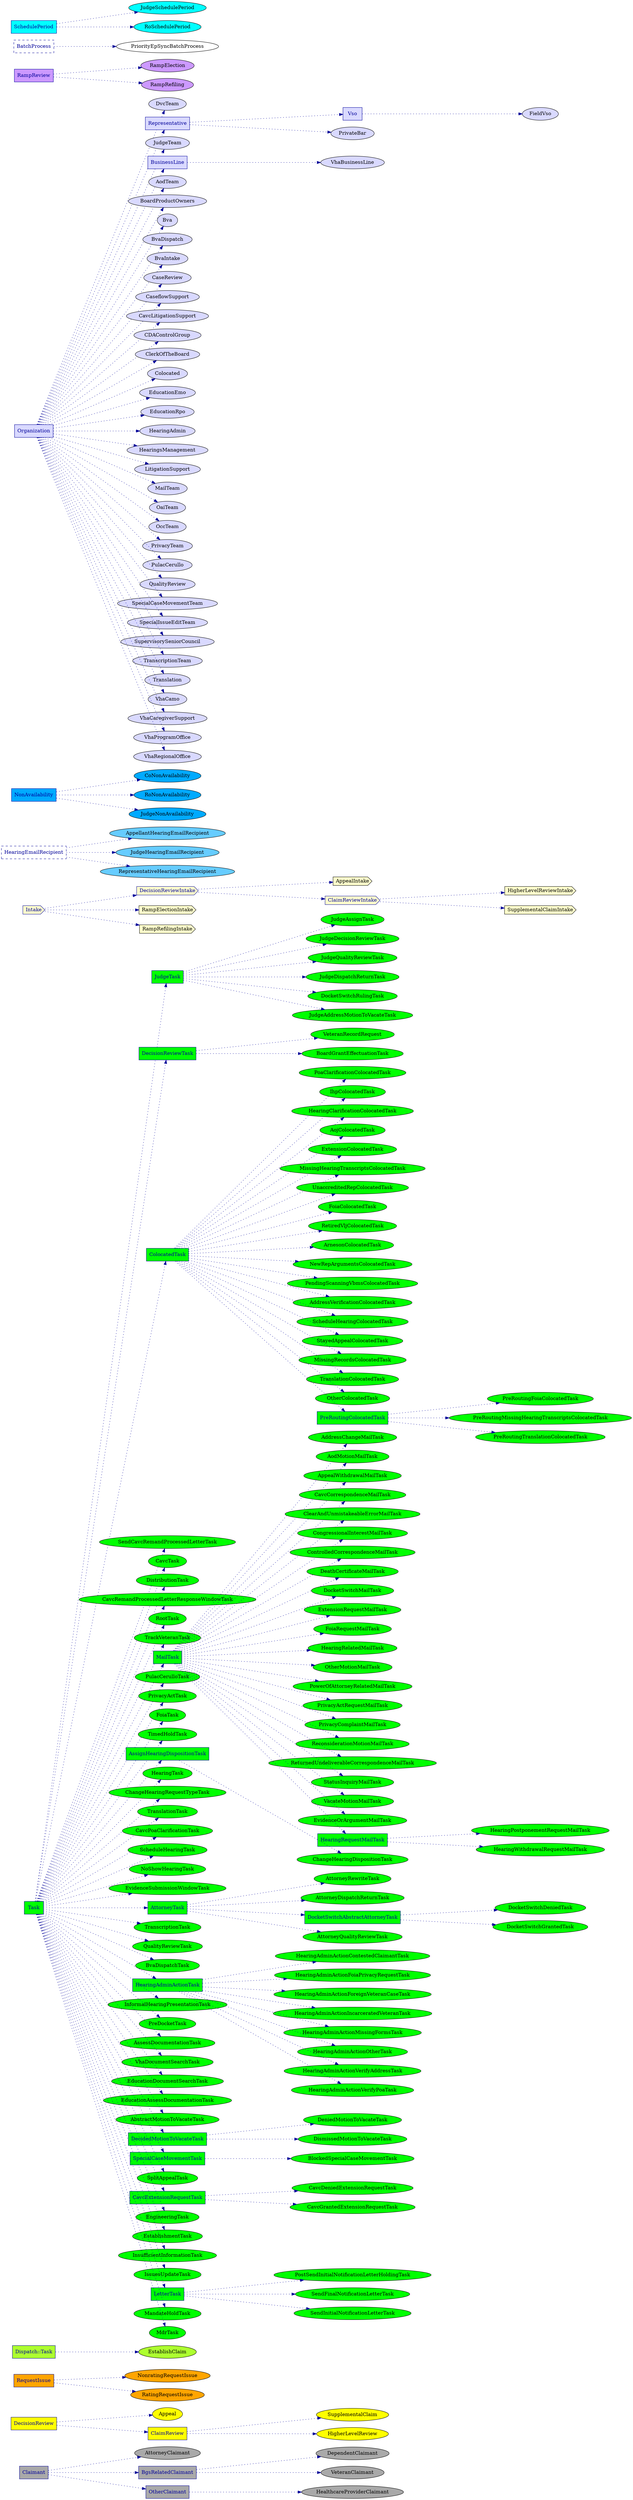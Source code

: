 digraph subclasses {
	graph [bb="0,0,1778.1,7060.5",
		rankdir=LR,
		splines=line
	];
	node [label="\N"];
	Claimant	[color="#000099",
		fillcolor="#a9a9a9",
		fontcolor="#000099",
		label=Claimant,
		shape=record,
		style=filled,
		];
	AttorneyClaimant	[fillcolor="#a9a9a9",
		label=AttorneyClaimant,
		style=filled,
		];
	Claimant -> AttorneyClaimant	[color="#000099",
		style=dotted];
	BgsRelatedClaimant	[color="#000099",
		fillcolor="#a9a9a9",
		fontcolor="#000099",
		label=BgsRelatedClaimant,
		shape=record,
		style=filled,
		];
	Claimant -> BgsRelatedClaimant	[color="#000099",
		style=dotted];
	OtherClaimant	[color="#000099",
		fillcolor="#a9a9a9",
		fontcolor="#000099",
		label=OtherClaimant,
		shape=record,
		style=filled,
		];
	Claimant -> OtherClaimant	[color="#000099",
		style=dotted];
	DependentClaimant	[fillcolor="#a9a9a9",
		label=DependentClaimant,
		style=filled,
		];
	BgsRelatedClaimant -> DependentClaimant	[color="#000099",
		style=dotted];
	VeteranClaimant	[fillcolor="#a9a9a9",
		label=VeteranClaimant,
		style=filled,
		];
	BgsRelatedClaimant -> VeteranClaimant	[color="#000099",
		style=dotted];
	HealthcareProviderClaimant	[fillcolor="#a9a9a9",
		label=HealthcareProviderClaimant,
		style=filled,
		];
	OtherClaimant -> HealthcareProviderClaimant	[color="#000099",
		style=dotted];
	DecisionReview	[color="#000099",
		fillcolor="#ffff00",
		fontcolor="#000099",
		label=DecisionReview,
		shape=record,
		style=filled,
		];
	Appeal	[fillcolor="#ffff00",
		label=Appeal,
		style=filled,
		];
	DecisionReview -> Appeal	[color="#000099",
		style=dotted];
	ClaimReview	[color="#000099",
		fillcolor="#ffff00",
		fontcolor="#000099",
		label=ClaimReview,
		shape=record,
		style=filled,
		];
	DecisionReview -> ClaimReview	[color="#000099",
		style=dotted];
	SupplementalClaim	[fillcolor="#ffff00",
		label=SupplementalClaim,
		style=filled,
		];
	ClaimReview -> SupplementalClaim	[color="#000099",
		style=dotted];
	HigherLevelReview	[fillcolor="#ffff00",
		label=HigherLevelReview,
		style=filled,
		];
	ClaimReview -> HigherLevelReview	[color="#000099",
		style=dotted];
	RequestIssue	[color="#000099",
		fillcolor="#ffa500",
		fontcolor="#000099",
		label=RequestIssue,
		shape=record,
		style=filled,
		];
	NonratingRequestIssue	[fillcolor="#ffa500",
		label=NonratingRequestIssue,
		style=filled,
		];
	RequestIssue -> NonratingRequestIssue	[color="#000099",
		style=dotted];
	RatingRequestIssue	[fillcolor="#ffa500",
		label=RatingRequestIssue,
		style=filled,
		];
	RequestIssue -> RatingRequestIssue	[color="#000099",
		style=dotted];
	"Dispatch::Task"	[color="#000099",
		fillcolor="#adff2f",
		fontcolor="#000099",
		label="Dispatch::Task",
		shape=record,
		style=filled,
		];
	EstablishClaim	[fillcolor="#adff2f",
		label=EstablishClaim,
		style=filled,
		];
	"Dispatch::Task" -> EstablishClaim	[color="#000099",
		style=dotted];
	Task	[color="#000099",
		fillcolor="#00ff00",
		fontcolor="#000099",
		label=Task,
		shape=record,
		style=filled,
		];
	JudgeTask	[color="#000099",
		fillcolor="#00ff00",
		fontcolor="#000099",
		label=JudgeTask,
		shape=record,
		style=filled,
		];
	Task -> JudgeTask	[color="#000099",
		style=dotted];
	DecisionReviewTask	[color="#000099",
		fillcolor="#00ff00",
		fontcolor="#000099",
		label=DecisionReviewTask,
		shape=record,
		style=filled,
		];
	Task -> DecisionReviewTask	[color="#000099",
		style=dotted];
	ColocatedTask	[color="#000099",
		fillcolor="#00ff00",
		fontcolor="#000099",
		label=ColocatedTask,
		shape=record,
		style=filled,
		];
	Task -> ColocatedTask	[color="#000099",
		style=dotted];
	SendCavcRemandProcessedLetterTask	[fillcolor="#00ff00",
		label=SendCavcRemandProcessedLetterTask,
		style=filled,
		];
	Task -> SendCavcRemandProcessedLetterTask	[color="#000099",
		style=dotted];
	CavcTask	[fillcolor="#00ff00",
		label=CavcTask,
		style=filled,
		];
	Task -> CavcTask	[color="#000099",
		style=dotted];
	DistributionTask	[fillcolor="#00ff00",
		label=DistributionTask,
		style=filled,
		];
	Task -> DistributionTask	[color="#000099",
		style=dotted];
	CavcRemandProcessedLetterResponseWindowTask	[fillcolor="#00ff00",
		label=CavcRemandProcessedLetterResponseWindowTask,
		style=filled,
		];
	Task -> CavcRemandProcessedLetterResponseWindowTask	[color="#000099",
		style=dotted];
	RootTask	[fillcolor="#00ff00",
		label=RootTask,
		style=filled,
		];
	Task -> RootTask	[color="#000099",
		style=dotted];
	TrackVeteranTask	[fillcolor="#00ff00",
		label=TrackVeteranTask,
		style=filled,
		];
	Task -> TrackVeteranTask	[color="#000099",
		style=dotted];
	MailTask	[color="#000099",
		fillcolor="#00ff00",
		fontcolor="#000099",
		label=MailTask,
		shape=record,
		style=filled,
		];
	Task -> MailTask	[color="#000099",
		style=dotted];
	PulacCerulloTask	[fillcolor="#00ff00",
		label=PulacCerulloTask,
		style=filled,
		];
	Task -> PulacCerulloTask	[color="#000099",
		style=dotted];
	PrivacyActTask	[fillcolor="#00ff00",
		label=PrivacyActTask,
		style=filled,
		];
	Task -> PrivacyActTask	[color="#000099",
		style=dotted];
	FoiaTask	[fillcolor="#00ff00",
		label=FoiaTask,
		style=filled,
		];
	Task -> FoiaTask	[color="#000099",
		style=dotted];
	TimedHoldTask	[fillcolor="#00ff00",
		label=TimedHoldTask,
		style=filled,
		];
	Task -> TimedHoldTask	[color="#000099",
		style=dotted];
	AssignHearingDispositionTask	[color="#000099",
		fillcolor="#00ff00",
		fontcolor="#000099",
		label=AssignHearingDispositionTask,
		shape=record,
		style=filled,
		];
	Task -> AssignHearingDispositionTask	[color="#000099",
		style=dotted];
	HearingTask	[fillcolor="#00ff00",
		label=HearingTask,
		style=filled,
		];
	Task -> HearingTask	[color="#000099",
		style=dotted];
	ChangeHearingRequestTypeTask	[fillcolor="#00ff00",
		label=ChangeHearingRequestTypeTask,
		style=filled,
		];
	Task -> ChangeHearingRequestTypeTask	[color="#000099",
		style=dotted];
	TranslationTask	[fillcolor="#00ff00",
		label=TranslationTask,
		style=filled,
		];
	Task -> TranslationTask	[color="#000099",
		style=dotted];
	CavcPoaClarificationTask	[fillcolor="#00ff00",
		label=CavcPoaClarificationTask,
		style=filled,
		];
	Task -> CavcPoaClarificationTask	[color="#000099",
		style=dotted];
	ScheduleHearingTask	[fillcolor="#00ff00",
		label=ScheduleHearingTask,
		style=filled,
		];
	Task -> ScheduleHearingTask	[color="#000099",
		style=dotted];
	NoShowHearingTask	[fillcolor="#00ff00",
		label=NoShowHearingTask,
		style=filled,
		];
	Task -> NoShowHearingTask	[color="#000099",
		style=dotted];
	EvidenceSubmissionWindowTask	[fillcolor="#00ff00",
		label=EvidenceSubmissionWindowTask,
		style=filled,
		];
	Task -> EvidenceSubmissionWindowTask	[color="#000099",
		style=dotted];
	AttorneyTask	[color="#000099",
		fillcolor="#00ff00",
		fontcolor="#000099",
		label=AttorneyTask,
		shape=record,
		style=filled,
		];
	Task -> AttorneyTask	[color="#000099",
		style=dotted];
	TranscriptionTask	[fillcolor="#00ff00",
		label=TranscriptionTask,
		style=filled,
		];
	Task -> TranscriptionTask	[color="#000099",
		style=dotted];
	QualityReviewTask	[fillcolor="#00ff00",
		label=QualityReviewTask,
		style=filled,
		];
	Task -> QualityReviewTask	[color="#000099",
		style=dotted];
	BvaDispatchTask	[fillcolor="#00ff00",
		label=BvaDispatchTask,
		style=filled,
		];
	Task -> BvaDispatchTask	[color="#000099",
		style=dotted];
	HearingAdminActionTask	[color="#000099",
		fillcolor="#00ff00",
		fontcolor="#000099",
		label=HearingAdminActionTask,
		shape=record,
		style=filled,
		];
	Task -> HearingAdminActionTask	[color="#000099",
		style=dotted];
	InformalHearingPresentationTask	[fillcolor="#00ff00",
		label=InformalHearingPresentationTask,
		style=filled,
		];
	Task -> InformalHearingPresentationTask	[color="#000099",
		style=dotted];
	PreDocketTask	[fillcolor="#00ff00",
		label=PreDocketTask,
		style=filled,
		];
	Task -> PreDocketTask	[color="#000099",
		style=dotted];
	AssessDocumentationTask	[fillcolor="#00ff00",
		label=AssessDocumentationTask,
		style=filled,
		];
	Task -> AssessDocumentationTask	[color="#000099",
		style=dotted];
	VhaDocumentSearchTask	[fillcolor="#00ff00",
		label=VhaDocumentSearchTask,
		style=filled,
		];
	Task -> VhaDocumentSearchTask	[color="#000099",
		style=dotted];
	EducationDocumentSearchTask	[fillcolor="#00ff00",
		label=EducationDocumentSearchTask,
		style=filled,
		];
	Task -> EducationDocumentSearchTask	[color="#000099",
		style=dotted];
	EducationAssessDocumentationTask	[fillcolor="#00ff00",
		label=EducationAssessDocumentationTask,
		style=filled,
		];
	Task -> EducationAssessDocumentationTask	[color="#000099",
		style=dotted];
	AbstractMotionToVacateTask	[fillcolor="#00ff00",
		label=AbstractMotionToVacateTask,
		style=filled,
		];
	Task -> AbstractMotionToVacateTask	[color="#000099",
		style=dotted];
	DecidedMotionToVacateTask	[color="#000099",
		fillcolor="#00ff00",
		fontcolor="#000099",
		label=DecidedMotionToVacateTask,
		shape=record,
		style=filled,
		];
	Task -> DecidedMotionToVacateTask	[color="#000099",
		style=dotted];
	SpecialCaseMovementTask	[color="#000099",
		fillcolor="#00ff00",
		fontcolor="#000099",
		label=SpecialCaseMovementTask,
		shape=record,
		style=filled,
		];
	Task -> SpecialCaseMovementTask	[color="#000099",
		style=dotted];
	SplitAppealTask	[fillcolor="#00ff00",
		label=SplitAppealTask,
		style=filled,
		];
	Task -> SplitAppealTask	[color="#000099",
		style=dotted];
	CavcExtensionRequestTask	[color="#000099",
		fillcolor="#00ff00",
		fontcolor="#000099",
		label=CavcExtensionRequestTask,
		shape=record,
		style=filled,
		];
	Task -> CavcExtensionRequestTask	[color="#000099",
		style=dotted];
	EngineeringTask	[fillcolor="#00ff00",
		label=EngineeringTask,
		style=filled,
		];
	Task -> EngineeringTask	[color="#000099",
		style=dotted];
	EstablishmentTask	[fillcolor="#00ff00",
		label=EstablishmentTask,
		style=filled,
		];
	Task -> EstablishmentTask	[color="#000099",
		style=dotted];
	InsufficientInformationTask	[fillcolor="#00ff00",
		label=InsufficientInformationTask,
		style=filled,
		];
	Task -> InsufficientInformationTask	[color="#000099",
		style=dotted];
	IssuesUpdateTask	[fillcolor="#00ff00",
		label=IssuesUpdateTask,
		style=filled,
		];
	Task -> IssuesUpdateTask	[color="#000099",
		style=dotted];
	LetterTask	[color="#000099",
		fillcolor="#00ff00",
		fontcolor="#000099",
		label=LetterTask,
		shape=record,
		style=filled,
		];
	Task -> LetterTask	[color="#000099",
		style=dotted];
	MandateHoldTask	[fillcolor="#00ff00",
		label=MandateHoldTask,
		style=filled,
		];
	Task -> MandateHoldTask	[color="#000099",
		style=dotted];
	MdrTask	[fillcolor="#00ff00",
		label=MdrTask,
		style=filled,
		];
	Task -> MdrTask	[color="#000099",
		style=dotted];
	JudgeAssignTask	[fillcolor="#00ff00",
		label=JudgeAssignTask,
		style=filled,
		];
	JudgeTask -> JudgeAssignTask	[color="#000099",
		style=dotted];
	JudgeDecisionReviewTask	[fillcolor="#00ff00",
		label=JudgeDecisionReviewTask,
		style=filled,
		];
	JudgeTask -> JudgeDecisionReviewTask	[color="#000099",
		style=dotted];
	JudgeQualityReviewTask	[fillcolor="#00ff00",
		label=JudgeQualityReviewTask,
		style=filled,
		];
	JudgeTask -> JudgeQualityReviewTask	[color="#000099",
		style=dotted];
	JudgeDispatchReturnTask	[fillcolor="#00ff00",
		label=JudgeDispatchReturnTask,
		style=filled,
		];
	JudgeTask -> JudgeDispatchReturnTask	[color="#000099",
		style=dotted];
	DocketSwitchRulingTask	[fillcolor="#00ff00",
		label=DocketSwitchRulingTask,
		style=filled,
		];
	JudgeTask -> DocketSwitchRulingTask	[color="#000099",
		style=dotted];
	JudgeAddressMotionToVacateTask	[fillcolor="#00ff00",
		label=JudgeAddressMotionToVacateTask,
		style=filled,
		];
	JudgeTask -> JudgeAddressMotionToVacateTask	[color="#000099",
		style=dotted];
	VeteranRecordRequest	[fillcolor="#00ff00",
		label=VeteranRecordRequest,
		style=filled,
		];
	DecisionReviewTask -> VeteranRecordRequest	[color="#000099",
		style=dotted];
	BoardGrantEffectuationTask	[fillcolor="#00ff00",
		label=BoardGrantEffectuationTask,
		style=filled,
		];
	DecisionReviewTask -> BoardGrantEffectuationTask	[color="#000099",
		style=dotted];
	PoaClarificationColocatedTask	[fillcolor="#00ff00",
		label=PoaClarificationColocatedTask,
		style=filled,
		];
	ColocatedTask -> PoaClarificationColocatedTask	[color="#000099",
		style=dotted];
	IhpColocatedTask	[fillcolor="#00ff00",
		label=IhpColocatedTask,
		style=filled,
		];
	ColocatedTask -> IhpColocatedTask	[color="#000099",
		style=dotted];
	HearingClarificationColocatedTask	[fillcolor="#00ff00",
		label=HearingClarificationColocatedTask,
		style=filled,
		];
	ColocatedTask -> HearingClarificationColocatedTask	[color="#000099",
		style=dotted];
	AojColocatedTask	[fillcolor="#00ff00",
		label=AojColocatedTask,
		style=filled,
		];
	ColocatedTask -> AojColocatedTask	[color="#000099",
		style=dotted];
	ExtensionColocatedTask	[fillcolor="#00ff00",
		label=ExtensionColocatedTask,
		style=filled,
		];
	ColocatedTask -> ExtensionColocatedTask	[color="#000099",
		style=dotted];
	MissingHearingTranscriptsColocatedTask	[fillcolor="#00ff00",
		label=MissingHearingTranscriptsColocatedTask,
		style=filled,
		];
	ColocatedTask -> MissingHearingTranscriptsColocatedTask	[color="#000099",
		style=dotted];
	UnaccreditedRepColocatedTask	[fillcolor="#00ff00",
		label=UnaccreditedRepColocatedTask,
		style=filled,
		];
	ColocatedTask -> UnaccreditedRepColocatedTask	[color="#000099",
		style=dotted];
	FoiaColocatedTask	[fillcolor="#00ff00",
		label=FoiaColocatedTask,
		style=filled,
		];
	ColocatedTask -> FoiaColocatedTask	[color="#000099",
		style=dotted];
	RetiredVljColocatedTask	[fillcolor="#00ff00",
		label=RetiredVljColocatedTask,
		style=filled,
		];
	ColocatedTask -> RetiredVljColocatedTask	[color="#000099",
		style=dotted];
	ArnesonColocatedTask	[fillcolor="#00ff00",
		label=ArnesonColocatedTask,
		style=filled,
		];
	ColocatedTask -> ArnesonColocatedTask	[color="#000099",
		style=dotted];
	NewRepArgumentsColocatedTask	[fillcolor="#00ff00",
		label=NewRepArgumentsColocatedTask,
		style=filled,
		];
	ColocatedTask -> NewRepArgumentsColocatedTask	[color="#000099",
		style=dotted];
	PendingScanningVbmsColocatedTask	[fillcolor="#00ff00",
		label=PendingScanningVbmsColocatedTask,
		style=filled,
		];
	ColocatedTask -> PendingScanningVbmsColocatedTask	[color="#000099",
		style=dotted];
	AddressVerificationColocatedTask	[fillcolor="#00ff00",
		label=AddressVerificationColocatedTask,
		style=filled,
		];
	ColocatedTask -> AddressVerificationColocatedTask	[color="#000099",
		style=dotted];
	ScheduleHearingColocatedTask	[fillcolor="#00ff00",
		label=ScheduleHearingColocatedTask,
		style=filled,
		];
	ColocatedTask -> ScheduleHearingColocatedTask	[color="#000099",
		style=dotted];
	StayedAppealColocatedTask	[fillcolor="#00ff00",
		label=StayedAppealColocatedTask,
		style=filled,
		];
	ColocatedTask -> StayedAppealColocatedTask	[color="#000099",
		style=dotted];
	MissingRecordsColocatedTask	[fillcolor="#00ff00",
		label=MissingRecordsColocatedTask,
		style=filled,
		];
	ColocatedTask -> MissingRecordsColocatedTask	[color="#000099",
		style=dotted];
	TranslationColocatedTask	[fillcolor="#00ff00",
		label=TranslationColocatedTask,
		style=filled,
		];
	ColocatedTask -> TranslationColocatedTask	[color="#000099",
		style=dotted];
	OtherColocatedTask	[fillcolor="#00ff00",
		label=OtherColocatedTask,
		style=filled,
		];
	ColocatedTask -> OtherColocatedTask	[color="#000099",
		style=dotted];
	PreRoutingColocatedTask	[color="#000099",
		fillcolor="#00ff00",
		fontcolor="#000099",
		label=PreRoutingColocatedTask,
		shape=record,
		style=filled,
		];
	ColocatedTask -> PreRoutingColocatedTask	[color="#000099",
		style=dotted];
	AddressChangeMailTask	[fillcolor="#00ff00",
		label=AddressChangeMailTask,
		style=filled,
		];
	MailTask -> AddressChangeMailTask	[color="#000099",
		style=dotted];
	AodMotionMailTask	[fillcolor="#00ff00",
		label=AodMotionMailTask,
		style=filled,
		];
	MailTask -> AodMotionMailTask	[color="#000099",
		style=dotted];
	AppealWithdrawalMailTask	[fillcolor="#00ff00",
		label=AppealWithdrawalMailTask,
		style=filled,
		];
	MailTask -> AppealWithdrawalMailTask	[color="#000099",
		style=dotted];
	CavcCorrespondenceMailTask	[fillcolor="#00ff00",
		label=CavcCorrespondenceMailTask,
		style=filled,
		];
	MailTask -> CavcCorrespondenceMailTask	[color="#000099",
		style=dotted];
	ClearAndUnmistakeableErrorMailTask	[fillcolor="#00ff00",
		label=ClearAndUnmistakeableErrorMailTask,
		style=filled,
		];
	MailTask -> ClearAndUnmistakeableErrorMailTask	[color="#000099",
		style=dotted];
	CongressionalInterestMailTask	[fillcolor="#00ff00",
		label=CongressionalInterestMailTask,
		style=filled,
		];
	MailTask -> CongressionalInterestMailTask	[color="#000099",
		style=dotted];
	ControlledCorrespondenceMailTask	[fillcolor="#00ff00",
		label=ControlledCorrespondenceMailTask,
		style=filled,
		];
	MailTask -> ControlledCorrespondenceMailTask	[color="#000099",
		style=dotted];
	DeathCertificateMailTask	[fillcolor="#00ff00",
		label=DeathCertificateMailTask,
		style=filled,
		];
	MailTask -> DeathCertificateMailTask	[color="#000099",
		style=dotted];
	DocketSwitchMailTask	[fillcolor="#00ff00",
		label=DocketSwitchMailTask,
		style=filled,
		];
	MailTask -> DocketSwitchMailTask	[color="#000099",
		style=dotted];
	ExtensionRequestMailTask	[fillcolor="#00ff00",
		label=ExtensionRequestMailTask,
		style=filled,
		];
	MailTask -> ExtensionRequestMailTask	[color="#000099",
		style=dotted];
	FoiaRequestMailTask	[fillcolor="#00ff00",
		label=FoiaRequestMailTask,
		style=filled,
		];
	MailTask -> FoiaRequestMailTask	[color="#000099",
		style=dotted];
	HearingRelatedMailTask	[fillcolor="#00ff00",
		label=HearingRelatedMailTask,
		style=filled,
		];
	MailTask -> HearingRelatedMailTask	[color="#000099",
		style=dotted];
	OtherMotionMailTask	[fillcolor="#00ff00",
		label=OtherMotionMailTask,
		style=filled,
		];
	MailTask -> OtherMotionMailTask	[color="#000099",
		style=dotted];
	PowerOfAttorneyRelatedMailTask	[fillcolor="#00ff00",
		label=PowerOfAttorneyRelatedMailTask,
		style=filled,
		];
	MailTask -> PowerOfAttorneyRelatedMailTask	[color="#000099",
		style=dotted];
	PrivacyActRequestMailTask	[fillcolor="#00ff00",
		label=PrivacyActRequestMailTask,
		style=filled,
		];
	MailTask -> PrivacyActRequestMailTask	[color="#000099",
		style=dotted];
	PrivacyComplaintMailTask	[fillcolor="#00ff00",
		label=PrivacyComplaintMailTask,
		style=filled,
		];
	MailTask -> PrivacyComplaintMailTask	[color="#000099",
		style=dotted];
	ReconsiderationMotionMailTask	[fillcolor="#00ff00",
		label=ReconsiderationMotionMailTask,
		style=filled,
		];
	MailTask -> ReconsiderationMotionMailTask	[color="#000099",
		style=dotted];
	ReturnedUndeliverableCorrespondenceMailTask	[fillcolor="#00ff00",
		label=ReturnedUndeliverableCorrespondenceMailTask,
		style=filled,
		];
	MailTask -> ReturnedUndeliverableCorrespondenceMailTask	[color="#000099",
		style=dotted];
	StatusInquiryMailTask	[fillcolor="#00ff00",
		label=StatusInquiryMailTask,
		style=filled,
		];
	MailTask -> StatusInquiryMailTask	[color="#000099",
		style=dotted];
	VacateMotionMailTask	[fillcolor="#00ff00",
		label=VacateMotionMailTask,
		style=filled,
		];
	MailTask -> VacateMotionMailTask	[color="#000099",
		style=dotted];
	EvidenceOrArgumentMailTask	[fillcolor="#00ff00",
		label=EvidenceOrArgumentMailTask,
		style=filled,
		];
	MailTask -> EvidenceOrArgumentMailTask	[color="#000099",
		style=dotted];
	HearingRequestMailTask	[color="#000099",
		fillcolor="#00ff00",
		fontcolor="#000099",
		label=HearingRequestMailTask,
		shape=record,
		style=filled,
		];
	MailTask -> HearingRequestMailTask	[color="#000099",
		style=dotted];
	ChangeHearingDispositionTask	[fillcolor="#00ff00",
		label=ChangeHearingDispositionTask,
		style=filled,
		];
	AssignHearingDispositionTask -> ChangeHearingDispositionTask	[color="#000099",
		style=dotted];
	AttorneyRewriteTask	[fillcolor="#00ff00",
		label=AttorneyRewriteTask,
		style=filled,
		];
	AttorneyTask -> AttorneyRewriteTask	[color="#000099",
		style=dotted];
	AttorneyDispatchReturnTask	[fillcolor="#00ff00",
		label=AttorneyDispatchReturnTask,
		style=filled,
		];
	AttorneyTask -> AttorneyDispatchReturnTask	[color="#000099",
		style=dotted];
	DocketSwitchAbstractAttorneyTask	[color="#000099",
		fillcolor="#00ff00",
		fontcolor="#000099",
		label=DocketSwitchAbstractAttorneyTask,
		shape=record,
		style=filled,
		];
	AttorneyTask -> DocketSwitchAbstractAttorneyTask	[color="#000099",
		style=dotted];
	AttorneyQualityReviewTask	[fillcolor="#00ff00",
		label=AttorneyQualityReviewTask,
		style=filled,
		];
	AttorneyTask -> AttorneyQualityReviewTask	[color="#000099",
		style=dotted];
	HearingAdminActionContestedClaimantTask	[fillcolor="#00ff00",
		label=HearingAdminActionContestedClaimantTask,
		style=filled,
		];
	HearingAdminActionTask -> HearingAdminActionContestedClaimantTask	[color="#000099",
		style=dotted];
	HearingAdminActionFoiaPrivacyRequestTask	[fillcolor="#00ff00",
		label=HearingAdminActionFoiaPrivacyRequestTask,
		style=filled,
		];
	HearingAdminActionTask -> HearingAdminActionFoiaPrivacyRequestTask	[color="#000099",
		style=dotted];
	HearingAdminActionForeignVeteranCaseTask	[fillcolor="#00ff00",
		label=HearingAdminActionForeignVeteranCaseTask,
		style=filled,
		];
	HearingAdminActionTask -> HearingAdminActionForeignVeteranCaseTask	[color="#000099",
		style=dotted];
	HearingAdminActionIncarceratedVeteranTask	[fillcolor="#00ff00",
		label=HearingAdminActionIncarceratedVeteranTask,
		style=filled,
		];
	HearingAdminActionTask -> HearingAdminActionIncarceratedVeteranTask	[color="#000099",
		style=dotted];
	HearingAdminActionMissingFormsTask	[fillcolor="#00ff00",
		label=HearingAdminActionMissingFormsTask,
		style=filled,
		];
	HearingAdminActionTask -> HearingAdminActionMissingFormsTask	[color="#000099",
		style=dotted];
	HearingAdminActionOtherTask	[fillcolor="#00ff00",
		label=HearingAdminActionOtherTask,
		style=filled,
		];
	HearingAdminActionTask -> HearingAdminActionOtherTask	[color="#000099",
		style=dotted];
	HearingAdminActionVerifyAddressTask	[fillcolor="#00ff00",
		label=HearingAdminActionVerifyAddressTask,
		style=filled,
		];
	HearingAdminActionTask -> HearingAdminActionVerifyAddressTask	[color="#000099",
		style=dotted];
	HearingAdminActionVerifyPoaTask	[fillcolor="#00ff00",
		label=HearingAdminActionVerifyPoaTask,
		style=filled,
		];
	HearingAdminActionTask -> HearingAdminActionVerifyPoaTask	[color="#000099",
		style=dotted];
	DeniedMotionToVacateTask	[fillcolor="#00ff00",
		label=DeniedMotionToVacateTask,
		style=filled,
		];
	DecidedMotionToVacateTask -> DeniedMotionToVacateTask	[color="#000099",
		style=dotted];
	DismissedMotionToVacateTask	[fillcolor="#00ff00",
		label=DismissedMotionToVacateTask,
		style=filled,
		];
	DecidedMotionToVacateTask -> DismissedMotionToVacateTask	[color="#000099",
		style=dotted];
	BlockedSpecialCaseMovementTask	[fillcolor="#00ff00",
		label=BlockedSpecialCaseMovementTask,
		style=filled,
		];
	SpecialCaseMovementTask -> BlockedSpecialCaseMovementTask	[color="#000099",
		style=dotted];
	CavcDeniedExtensionRequestTask	[fillcolor="#00ff00",
		label=CavcDeniedExtensionRequestTask,
		style=filled,
		];
	CavcExtensionRequestTask -> CavcDeniedExtensionRequestTask	[color="#000099",
		style=dotted];
	CavcGrantedExtensionRequestTask	[fillcolor="#00ff00",
		label=CavcGrantedExtensionRequestTask,
		style=filled,
		];
	CavcExtensionRequestTask -> CavcGrantedExtensionRequestTask	[color="#000099",
		style=dotted];
	PostSendInitialNotificationLetterHoldingTask	[fillcolor="#00ff00",
		label=PostSendInitialNotificationLetterHoldingTask,
		style=filled,
		];
	LetterTask -> PostSendInitialNotificationLetterHoldingTask	[color="#000099",
		style=dotted];
	SendFinalNotificationLetterTask	[fillcolor="#00ff00",
		label=SendFinalNotificationLetterTask,
		style=filled,
		];
	LetterTask -> SendFinalNotificationLetterTask	[color="#000099",
		style=dotted];
	SendInitialNotificationLetterTask	[fillcolor="#00ff00",
		label=SendInitialNotificationLetterTask,
		style=filled,
		];
	LetterTask -> SendInitialNotificationLetterTask	[color="#000099",
		style=dotted];
	Intake	[color="#000099",
		fillcolor="#ffffcc",
		fontcolor="#000099",
		label=Intake,
		shape=cds,
		style=filled,
		];
	DecisionReviewIntake	[color="#000099",
		fillcolor="#ffffcc",
		fontcolor="#000099",
		label=DecisionReviewIntake,
		shape=cds,
		style=filled,
		];
	Intake -> DecisionReviewIntake	[color="#000099",
		style=dotted];
	RampElectionIntake	[fillcolor="#ffffcc",
		label=RampElectionIntake,
		shape=cds,
		style=filled,
		];
	Intake -> RampElectionIntake	[color="#000099",
		style=dotted];
	RampRefilingIntake	[fillcolor="#ffffcc",
		label=RampRefilingIntake,
		shape=cds,
		style=filled,
		];
	Intake -> RampRefilingIntake	[color="#000099",
		style=dotted];
	AppealIntake	[fillcolor="#ffffcc",
		label=AppealIntake,
		shape=cds,
		style=filled,
		];
	DecisionReviewIntake -> AppealIntake	[color="#000099",
		style=dotted];
	ClaimReviewIntake	[color="#000099",
		fillcolor="#ffffcc",
		fontcolor="#000099",
		label=ClaimReviewIntake,
		shape=cds,
		style=filled,
		];
	DecisionReviewIntake -> ClaimReviewIntake	[color="#000099",
		style=dotted];
	HearingEmailRecipient	[color="#000099",
		fillcolor="#66ccff",
		fontcolor="#000099",
		label=HearingEmailRecipient,
		shape=record,
		style=dashed,
		];
	AppellantHearingEmailRecipient	[fillcolor="#66ccff",
		label=AppellantHearingEmailRecipient,
		style=filled,
		];
	HearingEmailRecipient -> AppellantHearingEmailRecipient	[color="#000099",
		style=dotted];
	JudgeHearingEmailRecipient	[fillcolor="#66ccff",
		label=JudgeHearingEmailRecipient,
		style=filled,
		];
	HearingEmailRecipient -> JudgeHearingEmailRecipient	[color="#000099",
		style=dotted];
	RepresentativeHearingEmailRecipient	[fillcolor="#66ccff",
		label=RepresentativeHearingEmailRecipient,
		style=filled,
		];
	HearingEmailRecipient -> RepresentativeHearingEmailRecipient	[color="#000099",
		style=dotted];
	NonAvailability	[color="#000099",
		fillcolor="#00aaff",
		fontcolor="#000099",
		label=NonAvailability,
		shape=record,
		style=filled,
		];
	CoNonAvailability	[fillcolor="#00aaff",
		label=CoNonAvailability,
		style=filled,
		];
	NonAvailability -> CoNonAvailability	[color="#000099",
		style=dotted];
	RoNonAvailability	[fillcolor="#00aaff",
		label=RoNonAvailability,
		style=filled,
		];
	NonAvailability -> RoNonAvailability	[color="#000099",
		style=dotted];
	JudgeNonAvailability	[fillcolor="#00aaff",
		label=JudgeNonAvailability,
		style=filled,
		];
	NonAvailability -> JudgeNonAvailability	[color="#000099",
		style=dotted];
	Organization	[color="#000099",
		fillcolor="#d9d9ff",
		fontcolor="#000099",
		label=Organization,
		shape=record,
		style=filled,
		];
	DvcTeam	[fillcolor="#d9d9ff",
		label=DvcTeam,
		style=filled,
		];
	Organization -> DvcTeam	[color="#000099",
		style=dotted];
	Representative	[color="#000099",
		fillcolor="#d9d9ff",
		fontcolor="#000099",
		label=Representative,
		shape=record,
		style=filled,
		];
	Organization -> Representative	[color="#000099",
		style=dotted];
	JudgeTeam	[fillcolor="#d9d9ff",
		label=JudgeTeam,
		style=filled,
		];
	Organization -> JudgeTeam	[color="#000099",
		style=dotted];
	BusinessLine	[color="#000099",
		fillcolor="#d9d9ff",
		fontcolor="#000099",
		label=BusinessLine,
		shape=record,
		style=filled,
		];
	Organization -> BusinessLine	[color="#000099",
		style=dotted];
	AodTeam	[fillcolor="#d9d9ff",
		label=AodTeam,
		style=filled,
		];
	Organization -> AodTeam	[color="#000099",
		style=dotted];
	BoardProductOwners	[fillcolor="#d9d9ff",
		label=BoardProductOwners,
		style=filled,
		];
	Organization -> BoardProductOwners	[color="#000099",
		style=dotted];
	Bva	[fillcolor="#d9d9ff",
		label=Bva,
		style=filled,
		];
	Organization -> Bva	[color="#000099",
		style=dotted];
	BvaDispatch	[fillcolor="#d9d9ff",
		label=BvaDispatch,
		style=filled,
		];
	Organization -> BvaDispatch	[color="#000099",
		style=dotted];
	BvaIntake	[fillcolor="#d9d9ff",
		label=BvaIntake,
		style=filled,
		];
	Organization -> BvaIntake	[color="#000099",
		style=dotted];
	CaseReview	[fillcolor="#d9d9ff",
		label=CaseReview,
		style=filled,
		];
	Organization -> CaseReview	[color="#000099",
		style=dotted];
	CaseflowSupport	[fillcolor="#d9d9ff",
		label=CaseflowSupport,
		style=filled,
		];
	Organization -> CaseflowSupport	[color="#000099",
		style=dotted];
	CavcLitigationSupport	[fillcolor="#d9d9ff",
		label=CavcLitigationSupport,
		style=filled,
		];
	Organization -> CavcLitigationSupport	[color="#000099",
		style=dotted];
	CDAControlGroup	[fillcolor="#d9d9ff",
		label=CDAControlGroup,
		style=filled,
		];
	Organization -> CDAControlGroup	[color="#000099",
		style=dotted];
	ClerkOfTheBoard	[fillcolor="#d9d9ff",
		label=ClerkOfTheBoard,
		style=filled,
		];
	Organization -> ClerkOfTheBoard	[color="#000099",
		style=dotted];
	Colocated	[fillcolor="#d9d9ff",
		label=Colocated,
		style=filled,
		];
	Organization -> Colocated	[color="#000099",
		style=dotted];
	EducationEmo	[fillcolor="#d9d9ff",
		label=EducationEmo,
		style=filled,
		];
	Organization -> EducationEmo	[color="#000099",
		style=dotted];
	EducationRpo	[fillcolor="#d9d9ff",
		label=EducationRpo,
		style=filled,
		];
	Organization -> EducationRpo	[color="#000099",
		style=dotted];
	HearingAdmin	[fillcolor="#d9d9ff",
		label=HearingAdmin,
		style=filled,
		];
	Organization -> HearingAdmin	[color="#000099",
		style=dotted];
	HearingsManagement	[fillcolor="#d9d9ff",
		label=HearingsManagement,
		style=filled,
		];
	Organization -> HearingsManagement	[color="#000099",
		style=dotted];
	LitigationSupport	[fillcolor="#d9d9ff",
		label=LitigationSupport,
		style=filled,
		];
	Organization -> LitigationSupport	[color="#000099",
		style=dotted];
	MailTeam	[fillcolor="#d9d9ff",
		label=MailTeam,
		style=filled,
		];
	Organization -> MailTeam	[color="#000099",
		style=dotted];
	OaiTeam	[fillcolor="#d9d9ff",
		label=OaiTeam,
		style=filled,
		];
	Organization -> OaiTeam	[color="#000099",
		style=dotted];
	OccTeam	[fillcolor="#d9d9ff",
		label=OccTeam,
		style=filled,
		];
	Organization -> OccTeam	[color="#000099",
		style=dotted];
	PrivacyTeam	[fillcolor="#d9d9ff",
		label=PrivacyTeam,
		style=filled,
		];
	Organization -> PrivacyTeam	[color="#000099",
		style=dotted];
	PulacCerullo	[fillcolor="#d9d9ff",
		label=PulacCerullo,
		style=filled,
		];
	Organization -> PulacCerullo	[color="#000099",
		style=dotted];
	QualityReview	[fillcolor="#d9d9ff",
		label=QualityReview,
		style=filled,
		];
	Organization -> QualityReview	[color="#000099",
		style=dotted];
	SpecialCaseMovementTeam	[fillcolor="#d9d9ff",
		label=SpecialCaseMovementTeam,
		style=filled,
		];
	Organization -> SpecialCaseMovementTeam	[color="#000099",
		style=dotted];
	SpecialIssueEditTeam	[fillcolor="#d9d9ff",
		label=SpecialIssueEditTeam,
		style=filled,
		];
	Organization -> SpecialIssueEditTeam	[color="#000099",
		style=dotted];
	SupervisorySeniorCouncil	[fillcolor="#d9d9ff",
		label=SupervisorySeniorCouncil,
		style=filled,
		];
	Organization -> SupervisorySeniorCouncil	[color="#000099",
		style=dotted];
	TranscriptionTeam	[fillcolor="#d9d9ff",
		label=TranscriptionTeam,
		style=filled,
		];
	Organization -> TranscriptionTeam	[color="#000099",
		style=dotted];
	Translation	[fillcolor="#d9d9ff",
		label=Translation,
		style=filled,
		];
	Organization -> Translation	[color="#000099",
		style=dotted];
	VhaCamo	[fillcolor="#d9d9ff",
		label=VhaCamo,
		style=filled,
		];
	Organization -> VhaCamo	[color="#000099",
		style=dotted];
	VhaCaregiverSupport	[fillcolor="#d9d9ff",
		label=VhaCaregiverSupport,
		style=filled,
		];
	Organization -> VhaCaregiverSupport	[color="#000099",
		style=dotted];
	VhaProgramOffice	[fillcolor="#d9d9ff",
		label=VhaProgramOffice,
		style=filled,
		];
	Organization -> VhaProgramOffice	[color="#000099",
		style=dotted];
	VhaRegionalOffice	[fillcolor="#d9d9ff",
		label=VhaRegionalOffice,
		style=filled,
		];
	Organization -> VhaRegionalOffice	[color="#000099",
		style=dotted];
	Vso	[color="#000099",
		fillcolor="#d9d9ff",
		fontcolor="#000099",
		label=Vso,
		shape=record,
		style=filled,
		];
	Representative -> Vso	[color="#000099",
		style=dotted];
	PrivateBar	[fillcolor="#d9d9ff",
		label=PrivateBar,
		style=filled,
		];
	Representative -> PrivateBar	[color="#000099",
		style=dotted];
	VhaBusinessLine	[fillcolor="#d9d9ff",
		label=VhaBusinessLine,
		style=filled,
		];
	BusinessLine -> VhaBusinessLine	[color="#000099",
		style=dotted];
	RampReview	[color="#000099",
		fillcolor="#cc99ff",
		fontcolor="#000099",
		label=RampReview,
		shape=record,
		style=filled,
		];
	RampElection	[fillcolor="#cc99ff",
		label=RampElection,
		style=filled,
		];
	RampReview -> RampElection	[color="#000099",
		style=dotted];
	RampRefiling	[fillcolor="#cc99ff",
		label=RampRefiling,
		style=filled,
		];
	RampReview -> RampRefiling	[color="#000099",
		style=dotted];
	BatchProcess	[color="#000099",
		fontcolor="#000099",
		label=BatchProcess,
		shape=record,
		style=dashed,
		];
	PriorityEpSyncBatchProcess	[
		label=PriorityEpSyncBatchProcess,
		];
	BatchProcess -> PriorityEpSyncBatchProcess	[color="#000099",
		style=dotted];
	SchedulePeriod	[color="#000099",
		fillcolor="#00ffff",
		fontcolor="#000099",
		label=SchedulePeriod,
		shape=record,
		style=filled,
		];
	JudgeSchedulePeriod	[fillcolor="#00ffff",
		label=JudgeSchedulePeriod,
		style=filled,
		];
	SchedulePeriod -> JudgeSchedulePeriod	[color="#000099",
		style=dotted];
	RoSchedulePeriod	[fillcolor="#00ffff",
		label=RoSchedulePeriod,
		style=filled,
		];
	SchedulePeriod -> RoSchedulePeriod	[color="#000099",
		style=dotted];
	PreRoutingFoiaColocatedTask	[fillcolor="#00ff00",
		label=PreRoutingFoiaColocatedTask,
		style=filled,
		];
	PreRoutingColocatedTask -> PreRoutingFoiaColocatedTask	[color="#000099",
		style=dotted];
	PreRoutingMissingHearingTranscriptsColocatedTask	[fillcolor="#00ff00",
		label=PreRoutingMissingHearingTranscriptsColocatedTask,
		style=filled,
		];
	PreRoutingColocatedTask -> PreRoutingMissingHearingTranscriptsColocatedTask	[color="#000099",
		style=dotted];
	PreRoutingTranslationColocatedTask	[fillcolor="#00ff00",
		label=PreRoutingTranslationColocatedTask,
		style=filled,
		];
	PreRoutingColocatedTask -> PreRoutingTranslationColocatedTask	[color="#000099",
		style=dotted];
	HearingPostponementRequestMailTask	[fillcolor="#00ff00",
		label=HearingPostponementRequestMailTask,
		style=filled,
		];
	HearingRequestMailTask -> HearingPostponementRequestMailTask	[color="#000099",
		style=dotted];
	HearingWithdrawalRequestMailTask	[fillcolor="#00ff00",
		label=HearingWithdrawalRequestMailTask,
		style=filled,
		];
	HearingRequestMailTask -> HearingWithdrawalRequestMailTask	[color="#000099",
		style=dotted];
	DocketSwitchDeniedTask	[fillcolor="#00ff00",
		label=DocketSwitchDeniedTask,
		style=filled,
		];
	DocketSwitchAbstractAttorneyTask -> DocketSwitchDeniedTask	[color="#000099",
		style=dotted];
	DocketSwitchGrantedTask	[fillcolor="#00ff00",
		label=DocketSwitchGrantedTask,
		style=filled,
		];
	DocketSwitchAbstractAttorneyTask -> DocketSwitchGrantedTask	[color="#000099",
		style=dotted];
	HigherLevelReviewIntake	[fillcolor="#ffffcc",
		label=HigherLevelReviewIntake,
		shape=cds,
		style=filled,
		];
	ClaimReviewIntake -> HigherLevelReviewIntake	[color="#000099",
		style=dotted];
	SupplementalClaimIntake	[fillcolor="#ffffcc",
		label=SupplementalClaimIntake,
		shape=cds,
		style=filled,
		];
	ClaimReviewIntake -> SupplementalClaimIntake	[color="#000099",
		style=dotted];
	FieldVso	[fillcolor="#d9d9ff",
		label=FieldVso,
		style=filled,
		];
	Vso -> FieldVso	[color="#000099",
		style=dotted];
}
